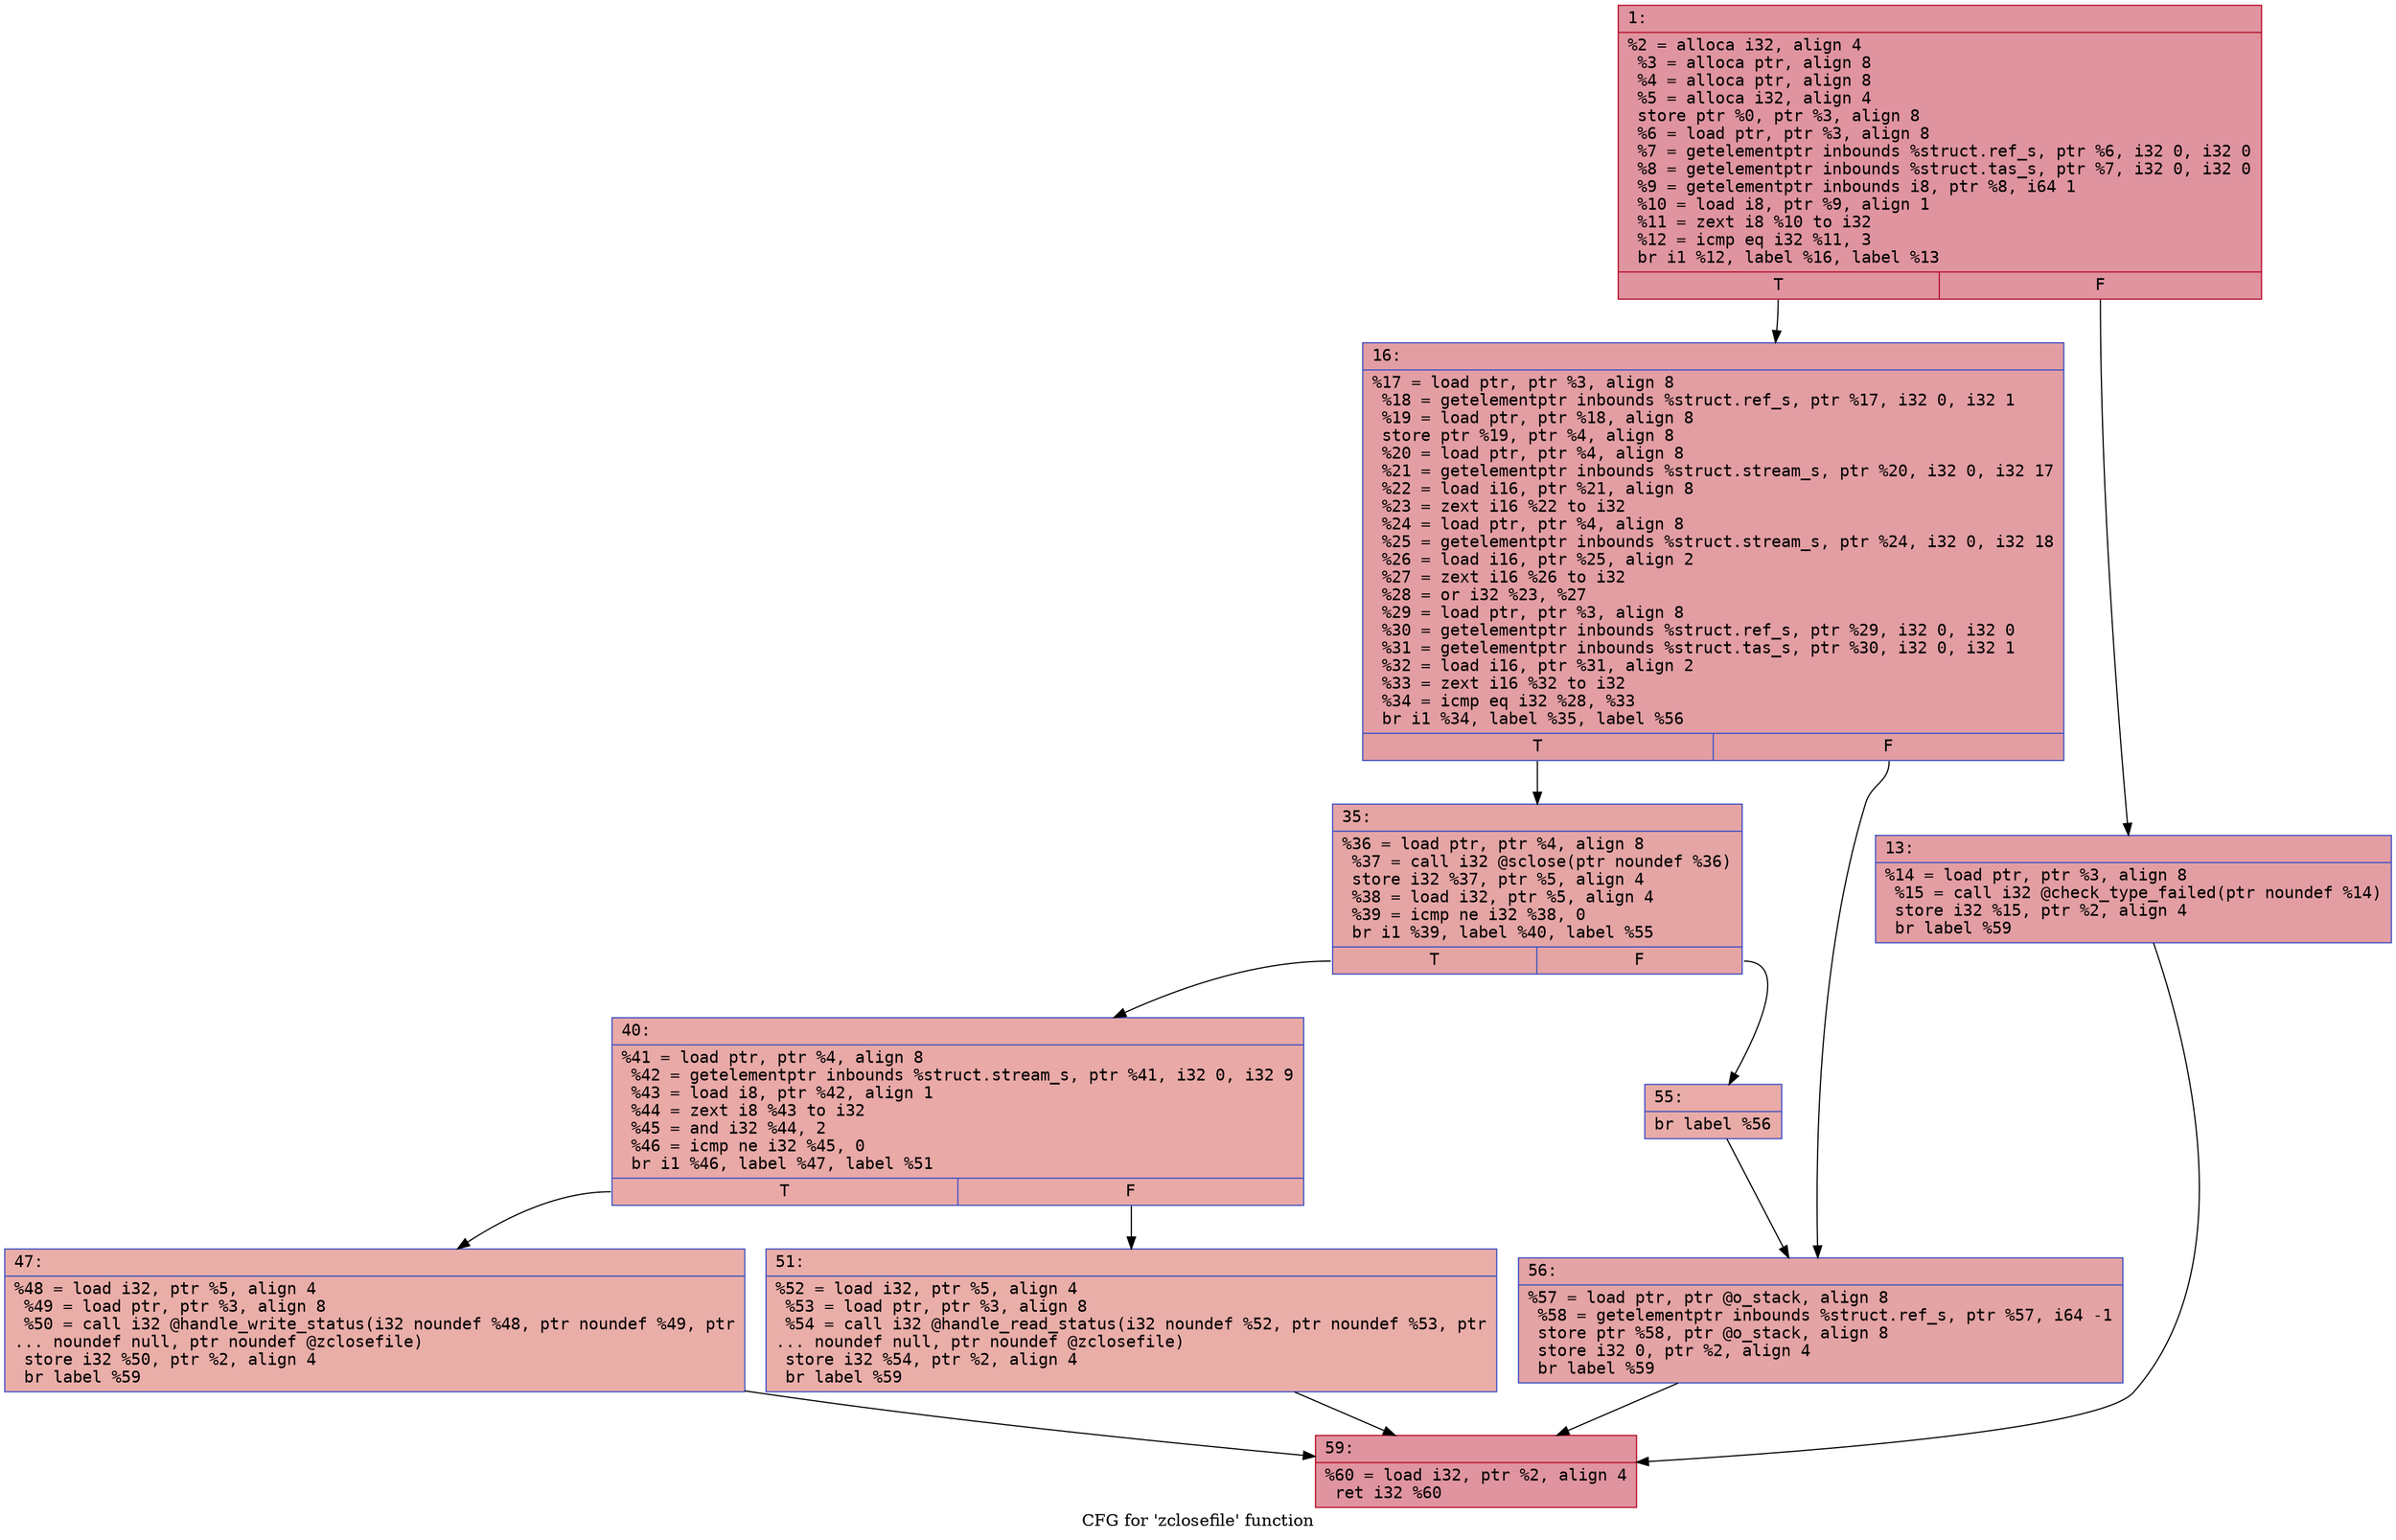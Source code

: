 digraph "CFG for 'zclosefile' function" {
	label="CFG for 'zclosefile' function";

	Node0x600001a1a300 [shape=record,color="#b70d28ff", style=filled, fillcolor="#b70d2870" fontname="Courier",label="{1:\l|  %2 = alloca i32, align 4\l  %3 = alloca ptr, align 8\l  %4 = alloca ptr, align 8\l  %5 = alloca i32, align 4\l  store ptr %0, ptr %3, align 8\l  %6 = load ptr, ptr %3, align 8\l  %7 = getelementptr inbounds %struct.ref_s, ptr %6, i32 0, i32 0\l  %8 = getelementptr inbounds %struct.tas_s, ptr %7, i32 0, i32 0\l  %9 = getelementptr inbounds i8, ptr %8, i64 1\l  %10 = load i8, ptr %9, align 1\l  %11 = zext i8 %10 to i32\l  %12 = icmp eq i32 %11, 3\l  br i1 %12, label %16, label %13\l|{<s0>T|<s1>F}}"];
	Node0x600001a1a300:s0 -> Node0x600001a1a3a0[tooltip="1 -> 16\nProbability 50.00%" ];
	Node0x600001a1a300:s1 -> Node0x600001a1a350[tooltip="1 -> 13\nProbability 50.00%" ];
	Node0x600001a1a350 [shape=record,color="#3d50c3ff", style=filled, fillcolor="#be242e70" fontname="Courier",label="{13:\l|  %14 = load ptr, ptr %3, align 8\l  %15 = call i32 @check_type_failed(ptr noundef %14)\l  store i32 %15, ptr %2, align 4\l  br label %59\l}"];
	Node0x600001a1a350 -> Node0x600001a1a5d0[tooltip="13 -> 59\nProbability 100.00%" ];
	Node0x600001a1a3a0 [shape=record,color="#3d50c3ff", style=filled, fillcolor="#be242e70" fontname="Courier",label="{16:\l|  %17 = load ptr, ptr %3, align 8\l  %18 = getelementptr inbounds %struct.ref_s, ptr %17, i32 0, i32 1\l  %19 = load ptr, ptr %18, align 8\l  store ptr %19, ptr %4, align 8\l  %20 = load ptr, ptr %4, align 8\l  %21 = getelementptr inbounds %struct.stream_s, ptr %20, i32 0, i32 17\l  %22 = load i16, ptr %21, align 8\l  %23 = zext i16 %22 to i32\l  %24 = load ptr, ptr %4, align 8\l  %25 = getelementptr inbounds %struct.stream_s, ptr %24, i32 0, i32 18\l  %26 = load i16, ptr %25, align 2\l  %27 = zext i16 %26 to i32\l  %28 = or i32 %23, %27\l  %29 = load ptr, ptr %3, align 8\l  %30 = getelementptr inbounds %struct.ref_s, ptr %29, i32 0, i32 0\l  %31 = getelementptr inbounds %struct.tas_s, ptr %30, i32 0, i32 1\l  %32 = load i16, ptr %31, align 2\l  %33 = zext i16 %32 to i32\l  %34 = icmp eq i32 %28, %33\l  br i1 %34, label %35, label %56\l|{<s0>T|<s1>F}}"];
	Node0x600001a1a3a0:s0 -> Node0x600001a1a3f0[tooltip="16 -> 35\nProbability 50.00%" ];
	Node0x600001a1a3a0:s1 -> Node0x600001a1a580[tooltip="16 -> 56\nProbability 50.00%" ];
	Node0x600001a1a3f0 [shape=record,color="#3d50c3ff", style=filled, fillcolor="#c5333470" fontname="Courier",label="{35:\l|  %36 = load ptr, ptr %4, align 8\l  %37 = call i32 @sclose(ptr noundef %36)\l  store i32 %37, ptr %5, align 4\l  %38 = load i32, ptr %5, align 4\l  %39 = icmp ne i32 %38, 0\l  br i1 %39, label %40, label %55\l|{<s0>T|<s1>F}}"];
	Node0x600001a1a3f0:s0 -> Node0x600001a1a440[tooltip="35 -> 40\nProbability 62.50%" ];
	Node0x600001a1a3f0:s1 -> Node0x600001a1a530[tooltip="35 -> 55\nProbability 37.50%" ];
	Node0x600001a1a440 [shape=record,color="#3d50c3ff", style=filled, fillcolor="#ca3b3770" fontname="Courier",label="{40:\l|  %41 = load ptr, ptr %4, align 8\l  %42 = getelementptr inbounds %struct.stream_s, ptr %41, i32 0, i32 9\l  %43 = load i8, ptr %42, align 1\l  %44 = zext i8 %43 to i32\l  %45 = and i32 %44, 2\l  %46 = icmp ne i32 %45, 0\l  br i1 %46, label %47, label %51\l|{<s0>T|<s1>F}}"];
	Node0x600001a1a440:s0 -> Node0x600001a1a490[tooltip="40 -> 47\nProbability 50.00%" ];
	Node0x600001a1a440:s1 -> Node0x600001a1a4e0[tooltip="40 -> 51\nProbability 50.00%" ];
	Node0x600001a1a490 [shape=record,color="#3d50c3ff", style=filled, fillcolor="#d0473d70" fontname="Courier",label="{47:\l|  %48 = load i32, ptr %5, align 4\l  %49 = load ptr, ptr %3, align 8\l  %50 = call i32 @handle_write_status(i32 noundef %48, ptr noundef %49, ptr\l... noundef null, ptr noundef @zclosefile)\l  store i32 %50, ptr %2, align 4\l  br label %59\l}"];
	Node0x600001a1a490 -> Node0x600001a1a5d0[tooltip="47 -> 59\nProbability 100.00%" ];
	Node0x600001a1a4e0 [shape=record,color="#3d50c3ff", style=filled, fillcolor="#d0473d70" fontname="Courier",label="{51:\l|  %52 = load i32, ptr %5, align 4\l  %53 = load ptr, ptr %3, align 8\l  %54 = call i32 @handle_read_status(i32 noundef %52, ptr noundef %53, ptr\l... noundef null, ptr noundef @zclosefile)\l  store i32 %54, ptr %2, align 4\l  br label %59\l}"];
	Node0x600001a1a4e0 -> Node0x600001a1a5d0[tooltip="51 -> 59\nProbability 100.00%" ];
	Node0x600001a1a530 [shape=record,color="#3d50c3ff", style=filled, fillcolor="#cc403a70" fontname="Courier",label="{55:\l|  br label %56\l}"];
	Node0x600001a1a530 -> Node0x600001a1a580[tooltip="55 -> 56\nProbability 100.00%" ];
	Node0x600001a1a580 [shape=record,color="#3d50c3ff", style=filled, fillcolor="#c32e3170" fontname="Courier",label="{56:\l|  %57 = load ptr, ptr @o_stack, align 8\l  %58 = getelementptr inbounds %struct.ref_s, ptr %57, i64 -1\l  store ptr %58, ptr @o_stack, align 8\l  store i32 0, ptr %2, align 4\l  br label %59\l}"];
	Node0x600001a1a580 -> Node0x600001a1a5d0[tooltip="56 -> 59\nProbability 100.00%" ];
	Node0x600001a1a5d0 [shape=record,color="#b70d28ff", style=filled, fillcolor="#b70d2870" fontname="Courier",label="{59:\l|  %60 = load i32, ptr %2, align 4\l  ret i32 %60\l}"];
}

